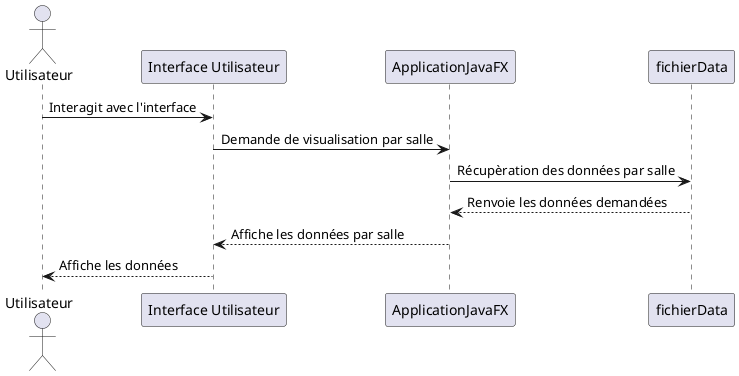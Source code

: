 @startuml
actor Utilisateur
participant "Interface Utilisateur" as Interface
participant ApplicationJavaFX as App
participant fichierData as BD

Utilisateur -> Interface: Interagit avec l'interface
Interface -> App: Demande de visualisation par salle
App -> BD: Récupèration des données par salle
BD --> App: Renvoie les données demandées
App --> Interface: Affiche les données par salle
Interface --> Utilisateur: Affiche les données

@enduml